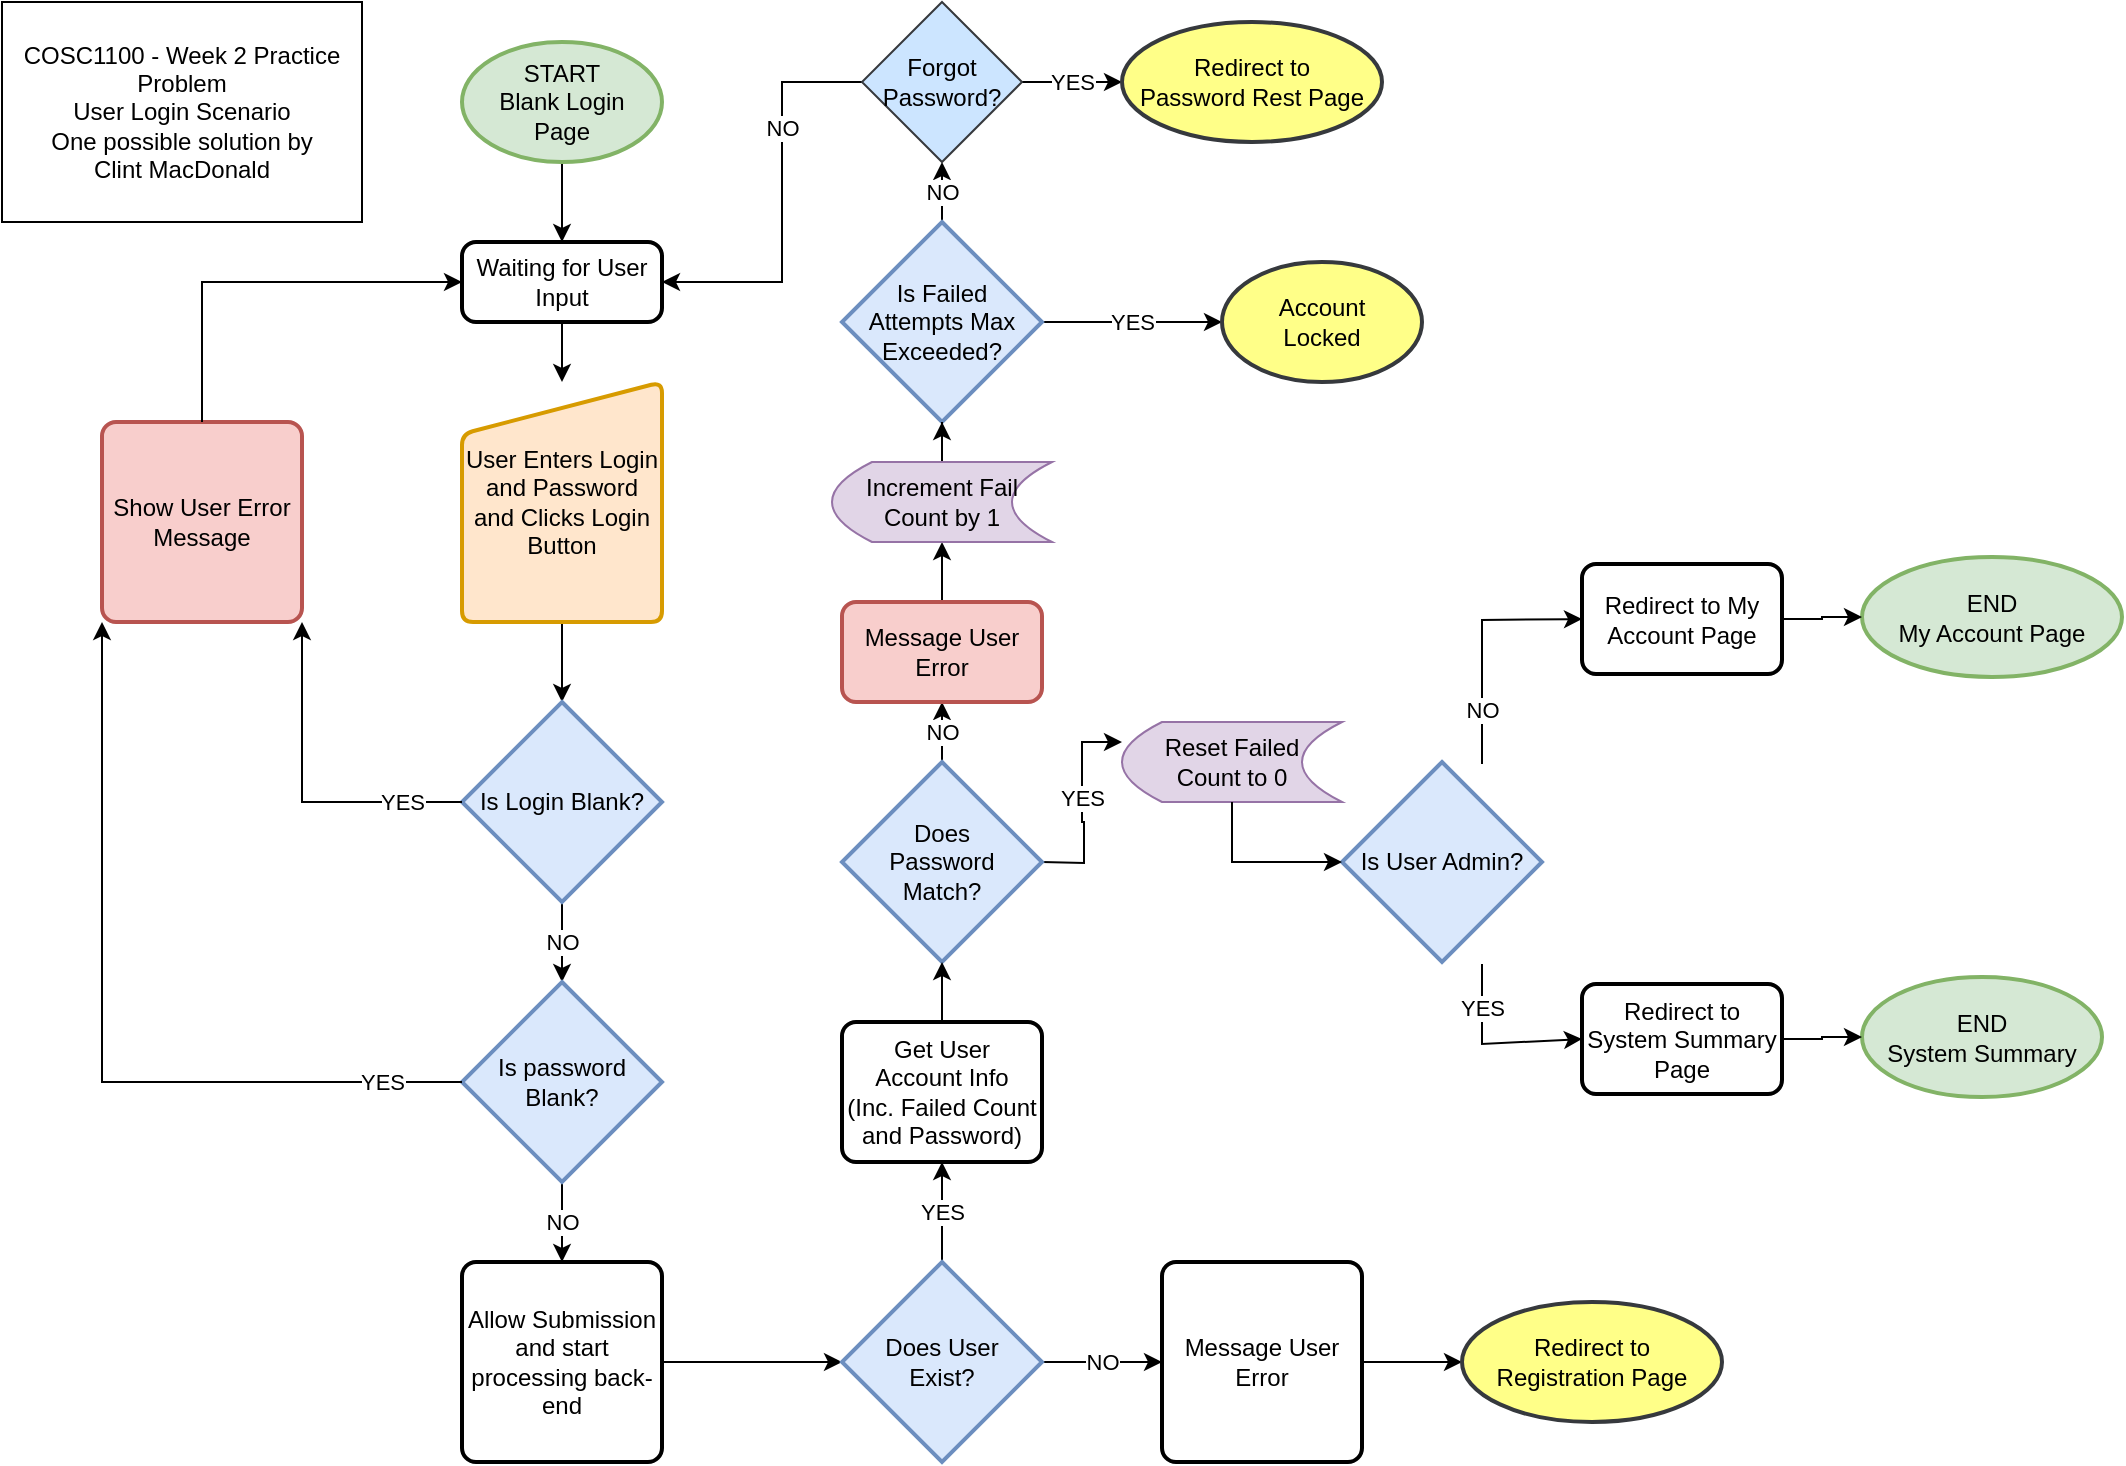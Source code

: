 <mxfile version="28.2.0">
  <diagram name="Page-1" id="edf60f1a-56cd-e834-aa8a-f176f3a09ee4">
    <mxGraphModel dx="1236" dy="903" grid="1" gridSize="10" guides="1" tooltips="1" connect="1" arrows="1" fold="1" page="1" pageScale="1" pageWidth="1100" pageHeight="850" background="none" math="0" shadow="0">
      <root>
        <mxCell id="0" />
        <mxCell id="1" parent="0" />
        <mxCell id="JDjPz90s-O9rE_O844dr-1" value="COSC1100 - Week 2 Practice Problem&lt;div&gt;User Login Scenario&lt;/div&gt;&lt;div&gt;One possible solution by&lt;/div&gt;&lt;div&gt;Clint MacDonald&lt;/div&gt;" style="rounded=0;whiteSpace=wrap;html=1;" parent="1" vertex="1">
          <mxGeometry x="20" y="10" width="180" height="110" as="geometry" />
        </mxCell>
        <mxCell id="JDjPz90s-O9rE_O844dr-5" value="" style="edgeStyle=orthogonalEdgeStyle;rounded=0;orthogonalLoop=1;jettySize=auto;html=1;" parent="1" source="JDjPz90s-O9rE_O844dr-2" target="JDjPz90s-O9rE_O844dr-4" edge="1">
          <mxGeometry relative="1" as="geometry" />
        </mxCell>
        <mxCell id="JDjPz90s-O9rE_O844dr-2" value="START&lt;br&gt;Blank Login&lt;br&gt;Page" style="strokeWidth=2;html=1;shape=mxgraph.flowchart.start_1;whiteSpace=wrap;fillColor=#d5e8d4;strokeColor=#82b366;" parent="1" vertex="1">
          <mxGeometry x="250" y="30" width="100" height="60" as="geometry" />
        </mxCell>
        <mxCell id="JDjPz90s-O9rE_O844dr-9" value="" style="edgeStyle=orthogonalEdgeStyle;rounded=0;orthogonalLoop=1;jettySize=auto;html=1;" parent="1" source="JDjPz90s-O9rE_O844dr-3" target="JDjPz90s-O9rE_O844dr-7" edge="1">
          <mxGeometry relative="1" as="geometry" />
        </mxCell>
        <mxCell id="JDjPz90s-O9rE_O844dr-3" value="User Enters Login and Password&lt;div&gt;and Clicks Login Button&lt;/div&gt;" style="html=1;strokeWidth=2;shape=manualInput;whiteSpace=wrap;rounded=1;size=26;arcSize=11;fillColor=#ffe6cc;strokeColor=#d79b00;" parent="1" vertex="1">
          <mxGeometry x="250" y="200" width="100" height="120" as="geometry" />
        </mxCell>
        <mxCell id="JDjPz90s-O9rE_O844dr-6" value="" style="edgeStyle=orthogonalEdgeStyle;rounded=0;orthogonalLoop=1;jettySize=auto;html=1;" parent="1" source="JDjPz90s-O9rE_O844dr-4" target="JDjPz90s-O9rE_O844dr-3" edge="1">
          <mxGeometry relative="1" as="geometry" />
        </mxCell>
        <mxCell id="JDjPz90s-O9rE_O844dr-4" value="Waiting for User Input" style="rounded=1;whiteSpace=wrap;html=1;absoluteArcSize=1;arcSize=14;strokeWidth=2;" parent="1" vertex="1">
          <mxGeometry x="250" y="130" width="100" height="40" as="geometry" />
        </mxCell>
        <mxCell id="JDjPz90s-O9rE_O844dr-10" value="NO" style="edgeStyle=orthogonalEdgeStyle;rounded=0;orthogonalLoop=1;jettySize=auto;html=1;" parent="1" source="JDjPz90s-O9rE_O844dr-7" target="JDjPz90s-O9rE_O844dr-8" edge="1">
          <mxGeometry relative="1" as="geometry" />
        </mxCell>
        <mxCell id="JDjPz90s-O9rE_O844dr-7" value="Is Login Blank?" style="strokeWidth=2;html=1;shape=mxgraph.flowchart.decision;whiteSpace=wrap;fillColor=#dae8fc;strokeColor=#6c8ebf;" parent="1" vertex="1">
          <mxGeometry x="250" y="360" width="100" height="100" as="geometry" />
        </mxCell>
        <mxCell id="JDjPz90s-O9rE_O844dr-17" value="NO" style="edgeStyle=orthogonalEdgeStyle;rounded=0;orthogonalLoop=1;jettySize=auto;html=1;" parent="1" source="JDjPz90s-O9rE_O844dr-8" target="JDjPz90s-O9rE_O844dr-16" edge="1">
          <mxGeometry relative="1" as="geometry" />
        </mxCell>
        <mxCell id="JDjPz90s-O9rE_O844dr-8" value="Is password&lt;br&gt;Blank?" style="strokeWidth=2;html=1;shape=mxgraph.flowchart.decision;whiteSpace=wrap;fillColor=#dae8fc;strokeColor=#6c8ebf;" parent="1" vertex="1">
          <mxGeometry x="250" y="500" width="100" height="100" as="geometry" />
        </mxCell>
        <mxCell id="JDjPz90s-O9rE_O844dr-11" value="YES" style="endArrow=classic;html=1;rounded=0;exitX=0;exitY=0.5;exitDx=0;exitDy=0;exitPerimeter=0;entryX=1;entryY=1;entryDx=0;entryDy=0;" parent="1" source="JDjPz90s-O9rE_O844dr-7" target="JDjPz90s-O9rE_O844dr-12" edge="1">
          <mxGeometry x="-0.647" width="50" height="50" relative="1" as="geometry">
            <mxPoint x="660" y="350" as="sourcePoint" />
            <mxPoint x="120" y="320" as="targetPoint" />
            <Array as="points">
              <mxPoint x="170" y="410" />
            </Array>
            <mxPoint as="offset" />
          </mxGeometry>
        </mxCell>
        <mxCell id="JDjPz90s-O9rE_O844dr-12" value="Show User Error Message" style="rounded=1;whiteSpace=wrap;html=1;absoluteArcSize=1;arcSize=14;strokeWidth=2;fillColor=#f8cecc;strokeColor=#b85450;" parent="1" vertex="1">
          <mxGeometry x="70" y="220" width="100" height="100" as="geometry" />
        </mxCell>
        <mxCell id="JDjPz90s-O9rE_O844dr-13" value="YES" style="endArrow=classic;html=1;rounded=0;exitX=0;exitY=0.5;exitDx=0;exitDy=0;exitPerimeter=0;entryX=0;entryY=1;entryDx=0;entryDy=0;" parent="1" source="JDjPz90s-O9rE_O844dr-8" target="JDjPz90s-O9rE_O844dr-12" edge="1">
          <mxGeometry x="-0.805" width="50" height="50" relative="1" as="geometry">
            <mxPoint x="320" y="600" as="sourcePoint" />
            <mxPoint x="190" y="510" as="targetPoint" />
            <Array as="points">
              <mxPoint x="70" y="550" />
            </Array>
            <mxPoint as="offset" />
          </mxGeometry>
        </mxCell>
        <mxCell id="JDjPz90s-O9rE_O844dr-14" value="" style="endArrow=classic;html=1;rounded=0;exitX=0.5;exitY=0;exitDx=0;exitDy=0;entryX=0;entryY=0.5;entryDx=0;entryDy=0;" parent="1" source="JDjPz90s-O9rE_O844dr-12" target="JDjPz90s-O9rE_O844dr-4" edge="1">
          <mxGeometry width="50" height="50" relative="1" as="geometry">
            <mxPoint x="660" y="350" as="sourcePoint" />
            <mxPoint x="710" y="300" as="targetPoint" />
            <Array as="points">
              <mxPoint x="120" y="150" />
            </Array>
          </mxGeometry>
        </mxCell>
        <mxCell id="JDjPz90s-O9rE_O844dr-19" value="" style="edgeStyle=orthogonalEdgeStyle;rounded=0;orthogonalLoop=1;jettySize=auto;html=1;" parent="1" source="JDjPz90s-O9rE_O844dr-16" target="JDjPz90s-O9rE_O844dr-18" edge="1">
          <mxGeometry relative="1" as="geometry" />
        </mxCell>
        <mxCell id="JDjPz90s-O9rE_O844dr-16" value="Allow Submission and start processing back-end" style="rounded=1;whiteSpace=wrap;html=1;absoluteArcSize=1;arcSize=14;strokeWidth=2;" parent="1" vertex="1">
          <mxGeometry x="250" y="640" width="100" height="100" as="geometry" />
        </mxCell>
        <mxCell id="JDjPz90s-O9rE_O844dr-22" value="YES" style="edgeStyle=orthogonalEdgeStyle;rounded=0;orthogonalLoop=1;jettySize=auto;html=1;" parent="1" source="JDjPz90s-O9rE_O844dr-18" target="JDjPz90s-O9rE_O844dr-21" edge="1">
          <mxGeometry relative="1" as="geometry" />
        </mxCell>
        <mxCell id="JDjPz90s-O9rE_O844dr-26" value="NO" style="edgeStyle=orthogonalEdgeStyle;rounded=0;orthogonalLoop=1;jettySize=auto;html=1;" parent="1" source="JDjPz90s-O9rE_O844dr-18" target="JDjPz90s-O9rE_O844dr-24" edge="1">
          <mxGeometry relative="1" as="geometry" />
        </mxCell>
        <mxCell id="JDjPz90s-O9rE_O844dr-18" value="Does User&lt;br&gt;Exist?" style="strokeWidth=2;html=1;shape=mxgraph.flowchart.decision;whiteSpace=wrap;fillColor=#dae8fc;strokeColor=#6c8ebf;" parent="1" vertex="1">
          <mxGeometry x="440" y="640" width="100" height="100" as="geometry" />
        </mxCell>
        <mxCell id="JDjPz90s-O9rE_O844dr-29" value="NO" style="edgeStyle=orthogonalEdgeStyle;rounded=0;orthogonalLoop=1;jettySize=auto;html=1;" parent="1" source="JDjPz90s-O9rE_O844dr-20" target="JDjPz90s-O9rE_O844dr-28" edge="1">
          <mxGeometry relative="1" as="geometry" />
        </mxCell>
        <mxCell id="JDjPz90s-O9rE_O844dr-37" value="YES" style="edgeStyle=orthogonalEdgeStyle;rounded=0;orthogonalLoop=1;jettySize=auto;html=1;entryX=0;entryY=0.25;entryDx=0;entryDy=0;" parent="1" target="DKUB-cJuxDfATViiccTc-8" edge="1">
          <mxGeometry x="0.067" relative="1" as="geometry">
            <mxPoint x="540" y="440" as="sourcePoint" />
            <mxPoint x="580" y="440" as="targetPoint" />
            <mxPoint as="offset" />
          </mxGeometry>
        </mxCell>
        <mxCell id="JDjPz90s-O9rE_O844dr-20" value="Does&lt;br&gt;Password&lt;br&gt;Match?" style="strokeWidth=2;html=1;shape=mxgraph.flowchart.decision;whiteSpace=wrap;fillColor=#dae8fc;strokeColor=#6c8ebf;" parent="1" vertex="1">
          <mxGeometry x="440" y="390" width="100" height="100" as="geometry" />
        </mxCell>
        <mxCell id="JDjPz90s-O9rE_O844dr-23" value="" style="edgeStyle=orthogonalEdgeStyle;rounded=0;orthogonalLoop=1;jettySize=auto;html=1;" parent="1" source="JDjPz90s-O9rE_O844dr-21" target="JDjPz90s-O9rE_O844dr-20" edge="1">
          <mxGeometry relative="1" as="geometry" />
        </mxCell>
        <mxCell id="JDjPz90s-O9rE_O844dr-21" value="Get User&lt;br&gt;Account Info&lt;br&gt;(Inc. Failed Count and Password)" style="rounded=1;whiteSpace=wrap;html=1;absoluteArcSize=1;arcSize=14;strokeWidth=2;" parent="1" vertex="1">
          <mxGeometry x="440" y="520" width="100" height="70" as="geometry" />
        </mxCell>
        <mxCell id="JDjPz90s-O9rE_O844dr-27" value="" style="edgeStyle=orthogonalEdgeStyle;rounded=0;orthogonalLoop=1;jettySize=auto;html=1;" parent="1" source="JDjPz90s-O9rE_O844dr-24" target="JDjPz90s-O9rE_O844dr-25" edge="1">
          <mxGeometry relative="1" as="geometry" />
        </mxCell>
        <mxCell id="JDjPz90s-O9rE_O844dr-24" value="Message User Error" style="rounded=1;whiteSpace=wrap;html=1;absoluteArcSize=1;arcSize=14;strokeWidth=2;" parent="1" vertex="1">
          <mxGeometry x="600" y="640" width="100" height="100" as="geometry" />
        </mxCell>
        <mxCell id="JDjPz90s-O9rE_O844dr-25" value="Redirect to&lt;br&gt;Registration Page" style="strokeWidth=2;html=1;shape=mxgraph.flowchart.start_1;whiteSpace=wrap;fillColor=#ffff88;strokeColor=#36393d;" parent="1" vertex="1">
          <mxGeometry x="750" y="660" width="130" height="60" as="geometry" />
        </mxCell>
        <mxCell id="DKUB-cJuxDfATViiccTc-6" value="" style="edgeStyle=orthogonalEdgeStyle;rounded=0;orthogonalLoop=1;jettySize=auto;html=1;" edge="1" parent="1" source="JDjPz90s-O9rE_O844dr-28" target="DKUB-cJuxDfATViiccTc-5">
          <mxGeometry relative="1" as="geometry" />
        </mxCell>
        <mxCell id="JDjPz90s-O9rE_O844dr-28" value="Message User Error" style="rounded=1;whiteSpace=wrap;html=1;absoluteArcSize=1;arcSize=14;strokeWidth=2;fillColor=#f8cecc;strokeColor=#b85450;" parent="1" vertex="1">
          <mxGeometry x="440" y="310" width="100" height="50" as="geometry" />
        </mxCell>
        <mxCell id="JDjPz90s-O9rE_O844dr-33" value="YES" style="edgeStyle=orthogonalEdgeStyle;rounded=0;orthogonalLoop=1;jettySize=auto;html=1;" parent="1" source="JDjPz90s-O9rE_O844dr-30" target="JDjPz90s-O9rE_O844dr-32" edge="1">
          <mxGeometry relative="1" as="geometry" />
        </mxCell>
        <mxCell id="DKUB-cJuxDfATViiccTc-4" value="NO" style="edgeStyle=orthogonalEdgeStyle;rounded=0;orthogonalLoop=1;jettySize=auto;html=1;" edge="1" parent="1" source="JDjPz90s-O9rE_O844dr-30" target="DKUB-cJuxDfATViiccTc-1">
          <mxGeometry relative="1" as="geometry">
            <mxPoint as="offset" />
          </mxGeometry>
        </mxCell>
        <mxCell id="JDjPz90s-O9rE_O844dr-30" value="Is Failed&lt;br&gt;Attempts Max Exceeded?" style="strokeWidth=2;html=1;shape=mxgraph.flowchart.decision;whiteSpace=wrap;fillColor=#dae8fc;strokeColor=#6c8ebf;" parent="1" vertex="1">
          <mxGeometry x="440" y="120" width="100" height="100" as="geometry" />
        </mxCell>
        <mxCell id="JDjPz90s-O9rE_O844dr-32" value="Account&lt;br&gt;Locked" style="strokeWidth=2;html=1;shape=mxgraph.flowchart.start_1;whiteSpace=wrap;fillColor=#ffff88;strokeColor=#36393d;" parent="1" vertex="1">
          <mxGeometry x="630" y="140" width="100" height="60" as="geometry" />
        </mxCell>
        <mxCell id="JDjPz90s-O9rE_O844dr-34" value="NO" style="endArrow=classic;html=1;rounded=0;exitX=0;exitY=0.5;exitDx=0;exitDy=0;entryX=1;entryY=0.5;entryDx=0;entryDy=0;" parent="1" source="DKUB-cJuxDfATViiccTc-1" target="JDjPz90s-O9rE_O844dr-4" edge="1">
          <mxGeometry x="-0.369" width="50" height="50" relative="1" as="geometry">
            <mxPoint x="520" y="240" as="sourcePoint" />
            <mxPoint x="570" y="190" as="targetPoint" />
            <Array as="points">
              <mxPoint x="410" y="50" />
              <mxPoint x="410" y="150" />
            </Array>
            <mxPoint as="offset" />
          </mxGeometry>
        </mxCell>
        <mxCell id="JDjPz90s-O9rE_O844dr-36" value="Is User Admin?" style="strokeWidth=2;html=1;shape=mxgraph.flowchart.decision;whiteSpace=wrap;fillColor=#dae8fc;strokeColor=#6c8ebf;" parent="1" vertex="1">
          <mxGeometry x="690" y="390" width="100" height="100" as="geometry" />
        </mxCell>
        <mxCell id="JDjPz90s-O9rE_O844dr-38" value="END&lt;br&gt;My Account Page" style="strokeWidth=2;html=1;shape=mxgraph.flowchart.start_1;whiteSpace=wrap;fillColor=#d5e8d4;strokeColor=#82b366;" parent="1" vertex="1">
          <mxGeometry x="950" y="287.5" width="130" height="60" as="geometry" />
        </mxCell>
        <mxCell id="JDjPz90s-O9rE_O844dr-41" value="" style="edgeStyle=orthogonalEdgeStyle;rounded=0;orthogonalLoop=1;jettySize=auto;html=1;" parent="1" source="JDjPz90s-O9rE_O844dr-39" target="JDjPz90s-O9rE_O844dr-38" edge="1">
          <mxGeometry relative="1" as="geometry" />
        </mxCell>
        <mxCell id="JDjPz90s-O9rE_O844dr-39" value="Redirect to My Account Page" style="rounded=1;whiteSpace=wrap;html=1;absoluteArcSize=1;arcSize=14;strokeWidth=2;" parent="1" vertex="1">
          <mxGeometry x="810" y="291" width="100" height="55" as="geometry" />
        </mxCell>
        <mxCell id="JDjPz90s-O9rE_O844dr-40" value="NO" style="endArrow=classic;html=1;rounded=0;exitX=0.5;exitY=0;exitDx=0;exitDy=0;exitPerimeter=0;entryX=0;entryY=0.5;entryDx=0;entryDy=0;" parent="1" target="JDjPz90s-O9rE_O844dr-39" edge="1">
          <mxGeometry x="-0.533" width="50" height="50" relative="1" as="geometry">
            <mxPoint x="760.0" y="391" as="sourcePoint" />
            <mxPoint x="670" y="431" as="targetPoint" />
            <Array as="points">
              <mxPoint x="760" y="319" />
            </Array>
            <mxPoint y="1" as="offset" />
          </mxGeometry>
        </mxCell>
        <mxCell id="JDjPz90s-O9rE_O844dr-42" value="END&lt;br&gt;System Summary" style="strokeWidth=2;html=1;shape=mxgraph.flowchart.start_1;whiteSpace=wrap;fillColor=#d5e8d4;strokeColor=#82b366;" parent="1" vertex="1">
          <mxGeometry x="950" y="497.5" width="120" height="60" as="geometry" />
        </mxCell>
        <mxCell id="JDjPz90s-O9rE_O844dr-43" value="" style="edgeStyle=orthogonalEdgeStyle;rounded=0;orthogonalLoop=1;jettySize=auto;html=1;" parent="1" source="JDjPz90s-O9rE_O844dr-44" target="JDjPz90s-O9rE_O844dr-42" edge="1">
          <mxGeometry relative="1" as="geometry" />
        </mxCell>
        <mxCell id="JDjPz90s-O9rE_O844dr-44" value="Redirect to System Summary Page" style="rounded=1;whiteSpace=wrap;html=1;absoluteArcSize=1;arcSize=14;strokeWidth=2;" parent="1" vertex="1">
          <mxGeometry x="810" y="501" width="100" height="55" as="geometry" />
        </mxCell>
        <mxCell id="JDjPz90s-O9rE_O844dr-45" value="YES" style="endArrow=classic;html=1;rounded=0;exitX=0.5;exitY=1;exitDx=0;exitDy=0;exitPerimeter=0;entryX=0;entryY=0.5;entryDx=0;entryDy=0;" parent="1" target="JDjPz90s-O9rE_O844dr-44" edge="1">
          <mxGeometry x="-0.533" width="50" height="50" relative="1" as="geometry">
            <mxPoint x="760.0" y="491" as="sourcePoint" />
            <mxPoint x="920" y="431" as="targetPoint" />
            <Array as="points">
              <mxPoint x="760" y="531" />
            </Array>
            <mxPoint y="1" as="offset" />
          </mxGeometry>
        </mxCell>
        <mxCell id="DKUB-cJuxDfATViiccTc-3" value="YES" style="edgeStyle=orthogonalEdgeStyle;rounded=0;orthogonalLoop=1;jettySize=auto;html=1;" edge="1" parent="1" source="DKUB-cJuxDfATViiccTc-1" target="DKUB-cJuxDfATViiccTc-2">
          <mxGeometry relative="1" as="geometry" />
        </mxCell>
        <mxCell id="DKUB-cJuxDfATViiccTc-1" value="Forgot Password?" style="rhombus;whiteSpace=wrap;html=1;fillColor=#cce5ff;strokeColor=#36393d;" vertex="1" parent="1">
          <mxGeometry x="450" y="10" width="80" height="80" as="geometry" />
        </mxCell>
        <mxCell id="DKUB-cJuxDfATViiccTc-2" value="Redirect to&lt;br&gt;Password Rest Page" style="strokeWidth=2;html=1;shape=mxgraph.flowchart.start_1;whiteSpace=wrap;fillColor=#ffff88;strokeColor=#36393d;" vertex="1" parent="1">
          <mxGeometry x="580" y="20" width="130" height="60" as="geometry" />
        </mxCell>
        <mxCell id="DKUB-cJuxDfATViiccTc-7" value="" style="edgeStyle=orthogonalEdgeStyle;rounded=0;orthogonalLoop=1;jettySize=auto;html=1;" edge="1" parent="1" source="DKUB-cJuxDfATViiccTc-5" target="JDjPz90s-O9rE_O844dr-30">
          <mxGeometry relative="1" as="geometry" />
        </mxCell>
        <mxCell id="DKUB-cJuxDfATViiccTc-5" value="Increment Fail Count by 1" style="shape=dataStorage;whiteSpace=wrap;html=1;fixedSize=1;fillColor=#e1d5e7;strokeColor=#9673a6;" vertex="1" parent="1">
          <mxGeometry x="435" y="240" width="110" height="40" as="geometry" />
        </mxCell>
        <mxCell id="DKUB-cJuxDfATViiccTc-8" value="Reset Failed&lt;br&gt;Count to 0" style="shape=dataStorage;whiteSpace=wrap;html=1;fixedSize=1;fillColor=#e1d5e7;strokeColor=#9673a6;" vertex="1" parent="1">
          <mxGeometry x="580" y="370" width="110" height="40" as="geometry" />
        </mxCell>
        <mxCell id="DKUB-cJuxDfATViiccTc-9" value="" style="endArrow=classic;html=1;rounded=0;exitX=0.5;exitY=1;exitDx=0;exitDy=0;entryX=0;entryY=0.5;entryDx=0;entryDy=0;entryPerimeter=0;" edge="1" parent="1" source="DKUB-cJuxDfATViiccTc-8" target="JDjPz90s-O9rE_O844dr-36">
          <mxGeometry width="50" height="50" relative="1" as="geometry">
            <mxPoint x="480" y="450" as="sourcePoint" />
            <mxPoint x="530" y="400" as="targetPoint" />
            <Array as="points">
              <mxPoint x="635" y="440" />
            </Array>
          </mxGeometry>
        </mxCell>
      </root>
    </mxGraphModel>
  </diagram>
</mxfile>
